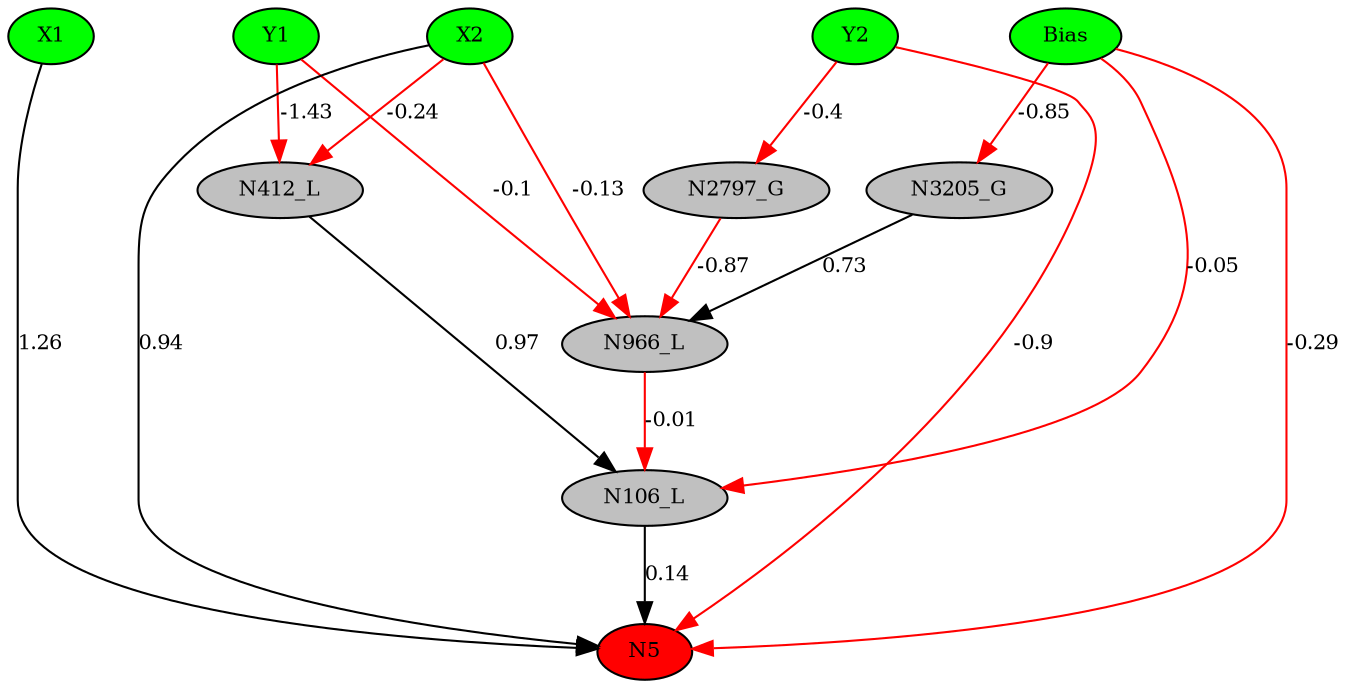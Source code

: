 digraph g { 
N0 [shape=ellipse, label=Bias,fontsize=10,height=0.1,width=0.1,style=filled,fillcolor=green]
N1[shape=ellipse label=X1,fontsize=10,height=0.1,width=0.1,style=filled,fillcolor=green]
N2[shape=ellipse label=Y1,fontsize=10,height=0.1,width=0.1,style=filled,fillcolor=green]
N3[shape=ellipse label=X2,fontsize=10,height=0.1,width=0.1,style=filled,fillcolor=green]
N4[shape=ellipse label=Y2,fontsize=10,height=0.1,width=0.1,style=filled,fillcolor=green]
N5[shape=ellipse,fontsize = 10, height = 0.1, width = 0.1, style = filled, fillcolor = red]
N106[shape=ellipse, label=N106_L,fontsize=10,height=0.1,width=0.1,style=filled,fillcolor=gray]
N412[shape=ellipse, label=N412_L,fontsize=10,height=0.1,width=0.1,style=filled,fillcolor=gray]
N966[shape=ellipse, label=N966_L,fontsize=10,height=0.1,width=0.1,style=filled,fillcolor=gray]
N2797[shape=ellipse, label=N2797_G,fontsize=10,height=0.1,width=0.1,style=filled,fillcolor=gray]
N3205[shape=ellipse, label=N3205_G,fontsize=10,height=0.1,width=0.1,style=filled,fillcolor=gray]
N0 -> N5 [color=red] [arrowType=inv][ label=-0.29,fontsize=10]
N1 -> N5 [color=black] [ label=1.26,fontsize=10]
N3 -> N5 [color=black] [ label=0.94,fontsize=10]
N4 -> N5 [color=red] [arrowType=inv][ label=-0.9,fontsize=10]
N106 -> N5 [color=black] [ label=0.14,fontsize=10]
N0 -> N106 [color=red] [arrowType=inv][ label=-0.05,fontsize=10]
N2 -> N412 [color=red] [arrowType=inv][ label=-1.43,fontsize=10]
N412 -> N106 [color=black] [ label=0.97,fontsize=10]
N966 -> N106 [color=red] [arrowType=inv][ label=-0.01,fontsize=10]
N3 -> N966 [color=red] [arrowType=inv][ label=-0.13,fontsize=10]
N2 -> N966 [color=red] [arrowType=inv][ label=-0.1,fontsize=10]
N4 -> N2797 [color=red] [arrowType=inv][ label=-0.4,fontsize=10]
N2797 -> N966 [color=red] [arrowType=inv][ label=-0.87,fontsize=10]
N3 -> N412 [color=red] [arrowType=inv][ label=-0.24,fontsize=10]
N0 -> N3205 [color=red] [arrowType=inv][ label=-0.85,fontsize=10]
N3205 -> N966 [color=black] [ label=0.73,fontsize=10]
 { rank=same; 
N5
 } 
 { rank=same; 
N1 ->N2 ->N3 ->N4 ->N0 [style=invis]
 } 
}
